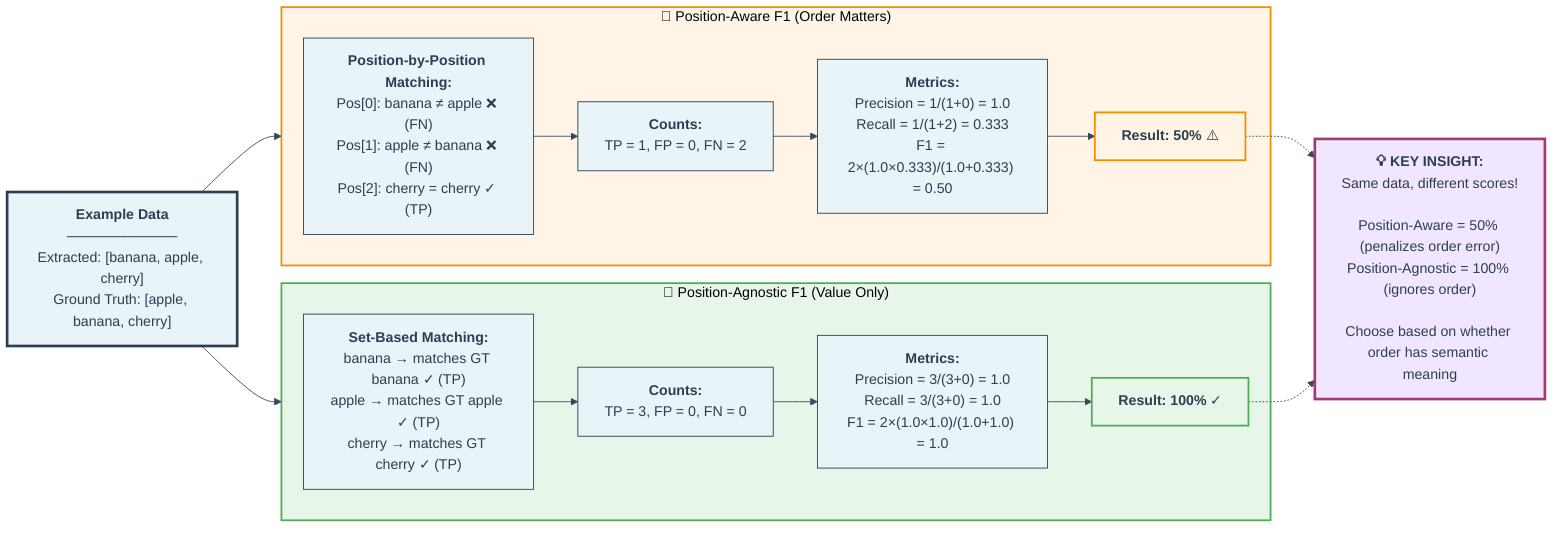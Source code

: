 %%{init: {'theme':'base', 'themeVariables': { 'primaryColor':'#E8F4F8','primaryTextColor':'#2C3E50','primaryBorderColor':'#2C3E50','lineColor':'#34495E'}}}%%
flowchart LR
    Data["<b>Example Data</b><br/>───────────<br/>Extracted: [banana, apple, cherry]<br/>Ground Truth: [apple, banana, cherry]"]

    Data --> PosAware
    Data --> PosAgnostic

    subgraph PosAware["🎯 Position-Aware F1 (Order Matters)"]
        direction TB
        PA1["<b>Position-by-Position Matching:</b><br/>Pos[0]: banana ≠ apple ❌ (FN)<br/>Pos[1]: apple ≠ banana ❌ (FN)<br/>Pos[2]: cherry = cherry ✓ (TP)"]
        PA2["<b>Counts:</b><br/>TP = 1, FP = 0, FN = 2"]
        PA3["<b>Metrics:</b><br/>Precision = 1/(1+0) = 1.0<br/>Recall = 1/(1+2) = 0.333<br/>F1 = 2×(1.0×0.333)/(1.0+0.333) = 0.50"]
        PA4["<b>Result: 50%</b> ⚠️"]
        PA1 --> PA2 --> PA3 --> PA4
    end

    subgraph PosAgnostic["🎲 Position-Agnostic F1 (Value Only)"]
        direction TB
        PNA1["<b>Set-Based Matching:</b><br/>banana → matches GT banana ✓ (TP)<br/>apple → matches GT apple ✓ (TP)<br/>cherry → matches GT cherry ✓ (TP)"]
        PNA2["<b>Counts:</b><br/>TP = 3, FP = 0, FN = 0"]
        PNA3["<b>Metrics:</b><br/>Precision = 3/(3+0) = 1.0<br/>Recall = 3/(3+0) = 1.0<br/>F1 = 2×(1.0×1.0)/(1.0+1.0) = 1.0"]
        PNA4["<b>Result: 100%</b> ✓"]
        PNA1 --> PNA2 --> PNA3 --> PNA4
    end

    PA4 -.-> Insight
    PNA4 -.-> Insight

    Insight["<b>💡 KEY INSIGHT:</b><br/>Same data, different scores!<br/><br/>Position-Aware = 50% (penalizes order error)<br/>Position-Agnostic = 100% (ignores order)<br/><br/>Choose based on whether order has semantic meaning"]

    style Data fill:#E8F4F8,stroke:#2C3E50,stroke-width:3px
    style PosAware fill:#FFF4E6,stroke:#F18F01,stroke-width:2px
    style PosAgnostic fill:#E8F5E9,stroke:#4CAF50,stroke-width:2px
    style PA4 fill:#FFF4E6,stroke:#F18F01,stroke-width:2px
    style PNA4 fill:#E8F5E9,stroke:#4CAF50,stroke-width:2px
    style Insight fill:#F0E6FF,stroke:#A23B72,stroke-width:3px